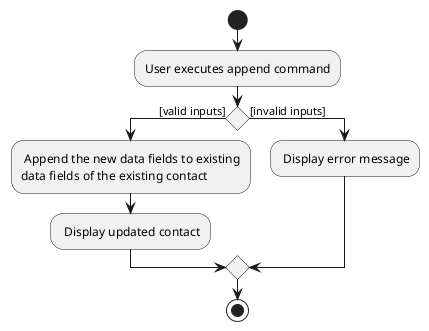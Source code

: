 @startuml
start
:User executes append command;

'Since the beta syntax does not support placing the condition outside the
'diamond we place it as the true branch instead.

if () then ([valid inputs])
    : Append the new data fields to existing
    data fields of the existing contact;
    : Display updated contact;

else ([invalid inputs])
    : Display error message;
endif
stop
@enduml
